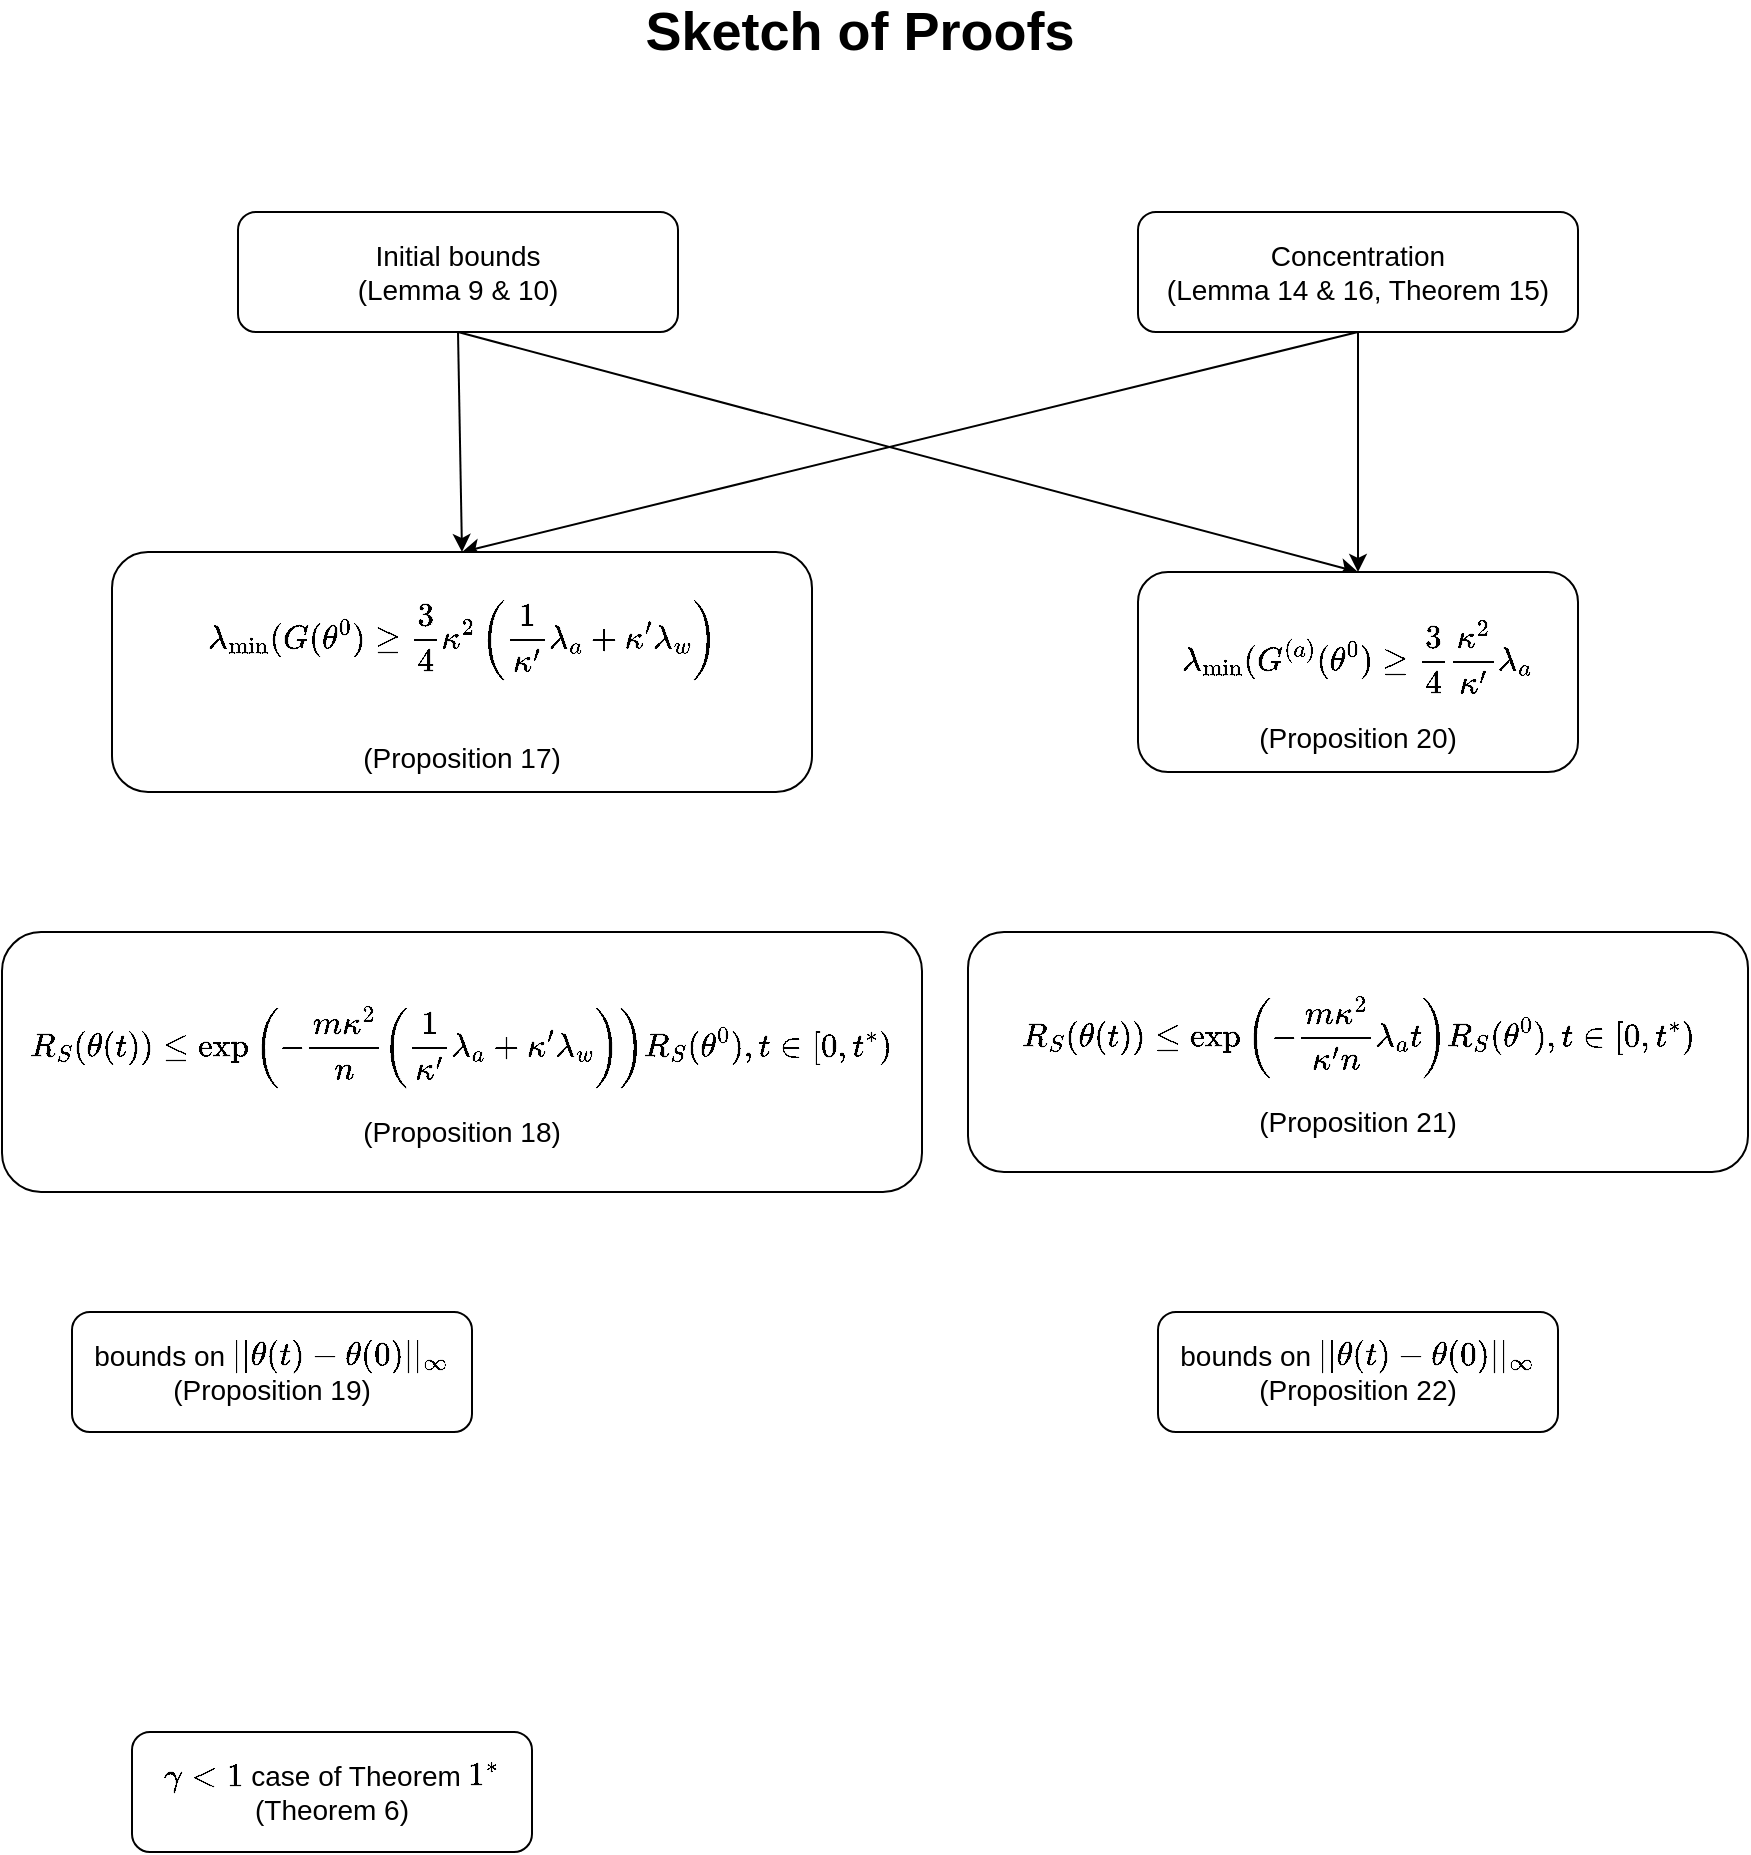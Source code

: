 <mxfile version="13.7.7" type="github">
  <diagram id="C5RBs43oDa-KdzZeNtuy" name="Page-1">
    <mxGraphModel dx="1351" dy="880" grid="1" gridSize="10" guides="1" tooltips="1" connect="1" arrows="1" fold="1" page="1" pageScale="1" pageWidth="827" pageHeight="1169" math="1" shadow="0">
      <root>
        <mxCell id="WIyWlLk6GJQsqaUBKTNV-0" />
        <mxCell id="WIyWlLk6GJQsqaUBKTNV-1" parent="WIyWlLk6GJQsqaUBKTNV-0" />
        <mxCell id="Ev1wTJMXK1I8TJt93S75-26" value="&lt;b&gt;&lt;font style=&quot;font-size: 27px&quot;&gt;Sketch of Proofs&lt;/font&gt;&lt;/b&gt;" style="text;html=1;strokeColor=none;fillColor=none;align=center;verticalAlign=middle;whiteSpace=wrap;rounded=0;" vertex="1" parent="WIyWlLk6GJQsqaUBKTNV-1">
          <mxGeometry x="301" y="40" width="226" height="20" as="geometry" />
        </mxCell>
        <mxCell id="Ev1wTJMXK1I8TJt93S75-33" style="rounded=0;orthogonalLoop=1;jettySize=auto;html=1;exitX=0.5;exitY=1;exitDx=0;exitDy=0;entryX=0.5;entryY=0;entryDx=0;entryDy=0;" edge="1" parent="WIyWlLk6GJQsqaUBKTNV-1" source="Ev1wTJMXK1I8TJt93S75-27" target="Ev1wTJMXK1I8TJt93S75-30">
          <mxGeometry relative="1" as="geometry" />
        </mxCell>
        <mxCell id="Ev1wTJMXK1I8TJt93S75-34" style="rounded=0;orthogonalLoop=1;jettySize=auto;html=1;exitX=0.5;exitY=1;exitDx=0;exitDy=0;entryX=0.5;entryY=0;entryDx=0;entryDy=0;" edge="1" parent="WIyWlLk6GJQsqaUBKTNV-1" source="Ev1wTJMXK1I8TJt93S75-27" target="Ev1wTJMXK1I8TJt93S75-31">
          <mxGeometry relative="1" as="geometry" />
        </mxCell>
        <mxCell id="Ev1wTJMXK1I8TJt93S75-27" value="&lt;font style=&quot;font-size: 14px&quot;&gt;Initial bounds&lt;br&gt;(Lemma 9 &amp;amp; 10)&lt;br&gt;&lt;/font&gt;" style="rounded=1;whiteSpace=wrap;html=1;" vertex="1" parent="WIyWlLk6GJQsqaUBKTNV-1">
          <mxGeometry x="103" y="140" width="220" height="60" as="geometry" />
        </mxCell>
        <mxCell id="Ev1wTJMXK1I8TJt93S75-35" style="edgeStyle=none;rounded=0;orthogonalLoop=1;jettySize=auto;html=1;exitX=0.5;exitY=1;exitDx=0;exitDy=0;entryX=0.5;entryY=0;entryDx=0;entryDy=0;" edge="1" parent="WIyWlLk6GJQsqaUBKTNV-1" source="Ev1wTJMXK1I8TJt93S75-28" target="Ev1wTJMXK1I8TJt93S75-30">
          <mxGeometry relative="1" as="geometry" />
        </mxCell>
        <mxCell id="Ev1wTJMXK1I8TJt93S75-36" style="edgeStyle=none;rounded=0;orthogonalLoop=1;jettySize=auto;html=1;exitX=0.5;exitY=1;exitDx=0;exitDy=0;entryX=0.5;entryY=0;entryDx=0;entryDy=0;" edge="1" parent="WIyWlLk6GJQsqaUBKTNV-1" source="Ev1wTJMXK1I8TJt93S75-28" target="Ev1wTJMXK1I8TJt93S75-31">
          <mxGeometry relative="1" as="geometry" />
        </mxCell>
        <mxCell id="Ev1wTJMXK1I8TJt93S75-28" value="&lt;span style=&quot;font-size: 14px&quot;&gt;Concentration&lt;br&gt;(Lemma 14 &amp;amp; 16, Theorem 15)&lt;br&gt;&lt;/span&gt;" style="rounded=1;whiteSpace=wrap;html=1;" vertex="1" parent="WIyWlLk6GJQsqaUBKTNV-1">
          <mxGeometry x="553" y="140" width="220" height="60" as="geometry" />
        </mxCell>
        <mxCell id="Ev1wTJMXK1I8TJt93S75-30" value="&lt;font style=&quot;font-size: 14px&quot;&gt;$$\lambda_{\text{min}}(G(\theta^0)\geq\frac{3}{4}\kappa^2\left(\frac{1}{\kappa&#39;}\lambda_a+\kappa&#39;\lambda_w\right)$$&lt;br&gt;(Proposition 17)&lt;br&gt;&lt;/font&gt;" style="rounded=1;whiteSpace=wrap;html=1;" vertex="1" parent="WIyWlLk6GJQsqaUBKTNV-1">
          <mxGeometry x="40" y="310" width="350" height="120" as="geometry" />
        </mxCell>
        <mxCell id="Ev1wTJMXK1I8TJt93S75-31" value="&lt;font style=&quot;font-size: 14px&quot;&gt;$$\lambda_{\text{min}}(G^{(a)}(\theta^0)\geq\frac{3}{4}\frac{\kappa^2}{\kappa&#39;}\lambda_a$$(Proposition 20)&lt;br&gt;&lt;/font&gt;" style="rounded=1;whiteSpace=wrap;html=1;" vertex="1" parent="WIyWlLk6GJQsqaUBKTNV-1">
          <mxGeometry x="553" y="320" width="220" height="100" as="geometry" />
        </mxCell>
        <mxCell id="Ev1wTJMXK1I8TJt93S75-37" value="&lt;font style=&quot;font-size: 14px&quot;&gt;$$R_S(\theta(t))\leq\exp\left(-\frac{m\kappa^2}{n}\left(\frac{1}{\kappa&#39;}\lambda_a+\kappa&#39;\lambda_w\right)\right)R_S(\theta^0), t\in[0,t^*)$$(Proposition 18)&lt;br&gt;&lt;/font&gt;" style="rounded=1;whiteSpace=wrap;html=1;" vertex="1" parent="WIyWlLk6GJQsqaUBKTNV-1">
          <mxGeometry x="-15" y="500" width="460" height="130" as="geometry" />
        </mxCell>
        <mxCell id="Ev1wTJMXK1I8TJt93S75-38" value="&lt;font style=&quot;font-size: 14px&quot;&gt;$$R_S(\theta(t))\leq\exp\left(-\frac{m\kappa^2}{\kappa&#39;n}\lambda_a t\right)R_S(\theta^0), t\in[0,t^*)$$(Proposition 21)&lt;br&gt;&lt;/font&gt;" style="rounded=1;whiteSpace=wrap;html=1;" vertex="1" parent="WIyWlLk6GJQsqaUBKTNV-1">
          <mxGeometry x="468" y="500" width="390" height="120" as="geometry" />
        </mxCell>
        <mxCell id="Ev1wTJMXK1I8TJt93S75-39" value="&lt;font style=&quot;font-size: 14px&quot;&gt;bounds on \(||\theta(t)-\theta(0)||_{\infty}\) (Proposition 19)&lt;br&gt;&lt;/font&gt;" style="rounded=1;whiteSpace=wrap;html=1;" vertex="1" parent="WIyWlLk6GJQsqaUBKTNV-1">
          <mxGeometry x="20" y="690" width="200" height="60" as="geometry" />
        </mxCell>
        <mxCell id="Ev1wTJMXK1I8TJt93S75-40" value="&lt;font style=&quot;font-size: 14px&quot;&gt;bounds on \(||\theta(t)-\theta(0)||_{\infty}\) (Proposition 22)&lt;br&gt;&lt;/font&gt;" style="rounded=1;whiteSpace=wrap;html=1;" vertex="1" parent="WIyWlLk6GJQsqaUBKTNV-1">
          <mxGeometry x="563" y="690" width="200" height="60" as="geometry" />
        </mxCell>
        <mxCell id="Ev1wTJMXK1I8TJt93S75-41" value="&lt;font style=&quot;font-size: 14px&quot;&gt;\(\gamma&amp;lt;1\) case of Theorem \(1^*\) (Theorem 6)&lt;br&gt;&lt;/font&gt;" style="rounded=1;whiteSpace=wrap;html=1;" vertex="1" parent="WIyWlLk6GJQsqaUBKTNV-1">
          <mxGeometry x="50" y="900" width="200" height="60" as="geometry" />
        </mxCell>
      </root>
    </mxGraphModel>
  </diagram>
</mxfile>
